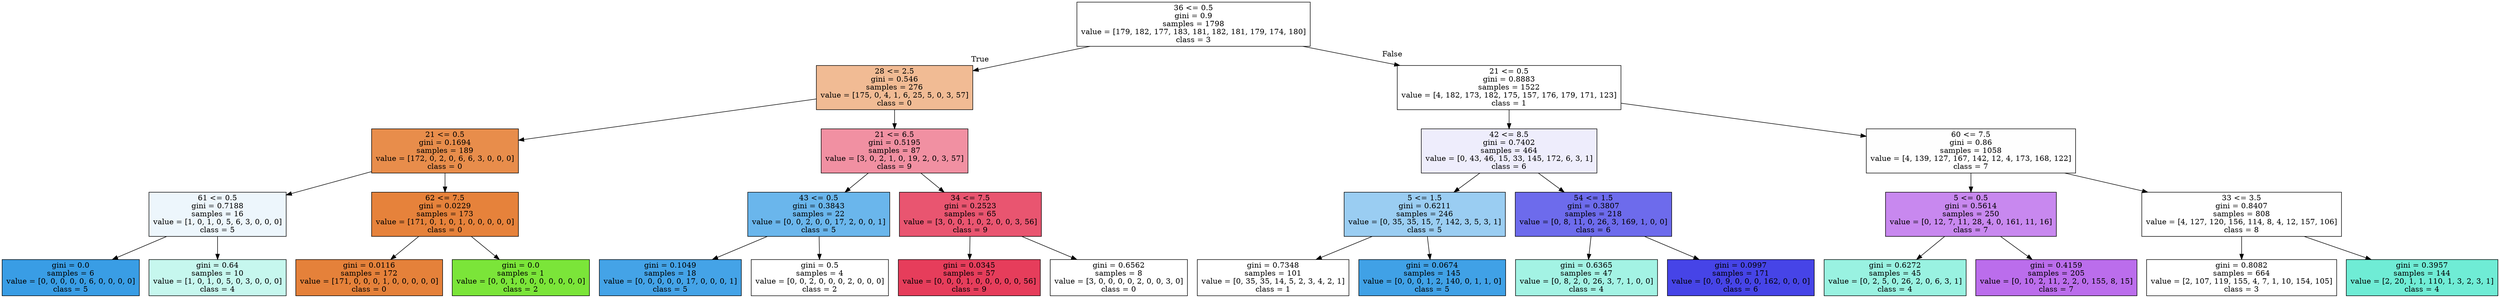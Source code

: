 digraph Tree {
node [shape=box, style="filled", color="black"] ;
graph [ranksep=equally, splines=polyline] ;
0 [label="36 <= 0.5\ngini = 0.9\nsamples = 1798\nvalue = [179, 182, 177, 183, 181, 182, 181, 179, 174, 180]\nclass = 3", fillcolor="#39e55e00"] ;
1 [label="28 <= 2.5\ngini = 0.546\nsamples = 276\nvalue = [175, 0, 4, 1, 6, 25, 5, 0, 3, 57]\nclass = 0", fillcolor="#e5813989"] ;
0 -> 1 [labeldistance=2.5, labelangle=45, headlabel="True"] ;
2 [label="21 <= 0.5\ngini = 0.1694\nsamples = 189\nvalue = [172, 0, 2, 0, 6, 6, 3, 0, 0, 0]\nclass = 0", fillcolor="#e58139e7"] ;
1 -> 2 ;
3 [label="61 <= 0.5\ngini = 0.7188\nsamples = 16\nvalue = [1, 0, 1, 0, 5, 6, 3, 0, 0, 0]\nclass = 5", fillcolor="#399de517"] ;
2 -> 3 ;
4 [label="gini = 0.0\nsamples = 6\nvalue = [0, 0, 0, 0, 0, 6, 0, 0, 0, 0]\nclass = 5", fillcolor="#399de5ff"] ;
3 -> 4 ;
5 [label="gini = 0.64\nsamples = 10\nvalue = [1, 0, 1, 0, 5, 0, 3, 0, 0, 0]\nclass = 4", fillcolor="#39e5c549"] ;
3 -> 5 ;
6 [label="62 <= 7.5\ngini = 0.0229\nsamples = 173\nvalue = [171, 0, 1, 0, 1, 0, 0, 0, 0, 0]\nclass = 0", fillcolor="#e58139fc"] ;
2 -> 6 ;
7 [label="gini = 0.0116\nsamples = 172\nvalue = [171, 0, 0, 0, 1, 0, 0, 0, 0, 0]\nclass = 0", fillcolor="#e58139fe"] ;
6 -> 7 ;
8 [label="gini = 0.0\nsamples = 1\nvalue = [0, 0, 1, 0, 0, 0, 0, 0, 0, 0]\nclass = 2", fillcolor="#7be539ff"] ;
6 -> 8 ;
9 [label="21 <= 6.5\ngini = 0.5195\nsamples = 87\nvalue = [3, 0, 2, 1, 0, 19, 2, 0, 3, 57]\nclass = 9", fillcolor="#e539588e"] ;
1 -> 9 ;
10 [label="43 <= 0.5\ngini = 0.3843\nsamples = 22\nvalue = [0, 0, 2, 0, 0, 17, 2, 0, 0, 1]\nclass = 5", fillcolor="#399de5bf"] ;
9 -> 10 ;
11 [label="gini = 0.1049\nsamples = 18\nvalue = [0, 0, 0, 0, 0, 17, 0, 0, 0, 1]\nclass = 5", fillcolor="#399de5f0"] ;
10 -> 11 ;
12 [label="gini = 0.5\nsamples = 4\nvalue = [0, 0, 2, 0, 0, 0, 2, 0, 0, 0]\nclass = 2", fillcolor="#7be53900"] ;
10 -> 12 ;
13 [label="34 <= 7.5\ngini = 0.2523\nsamples = 65\nvalue = [3, 0, 0, 1, 0, 2, 0, 0, 3, 56]\nclass = 9", fillcolor="#e53958da"] ;
9 -> 13 ;
14 [label="gini = 0.0345\nsamples = 57\nvalue = [0, 0, 0, 1, 0, 0, 0, 0, 0, 56]\nclass = 9", fillcolor="#e53958fa"] ;
13 -> 14 ;
15 [label="gini = 0.6562\nsamples = 8\nvalue = [3, 0, 0, 0, 0, 2, 0, 0, 3, 0]\nclass = 0", fillcolor="#e5813900"] ;
13 -> 15 ;
16 [label="21 <= 0.5\ngini = 0.8883\nsamples = 1522\nvalue = [4, 182, 173, 182, 175, 157, 176, 179, 171, 123]\nclass = 1", fillcolor="#e2e53900"] ;
0 -> 16 [labeldistance=2.5, labelangle=-45, headlabel="False"] ;
17 [label="42 <= 8.5\ngini = 0.7402\nsamples = 464\nvalue = [0, 43, 46, 15, 33, 145, 172, 6, 3, 1]\nclass = 6", fillcolor="#3c39e516"] ;
16 -> 17 ;
18 [label="5 <= 1.5\ngini = 0.6211\nsamples = 246\nvalue = [0, 35, 35, 15, 7, 142, 3, 5, 3, 1]\nclass = 5", fillcolor="#399de581"] ;
17 -> 18 ;
19 [label="gini = 0.7348\nsamples = 101\nvalue = [0, 35, 35, 14, 5, 2, 3, 4, 2, 1]\nclass = 1", fillcolor="#e2e53900"] ;
18 -> 19 ;
20 [label="gini = 0.0674\nsamples = 145\nvalue = [0, 0, 0, 1, 2, 140, 0, 1, 1, 0]\nclass = 5", fillcolor="#399de5f6"] ;
18 -> 20 ;
21 [label="54 <= 1.5\ngini = 0.3807\nsamples = 218\nvalue = [0, 8, 11, 0, 26, 3, 169, 1, 0, 0]\nclass = 6", fillcolor="#3c39e5be"] ;
17 -> 21 ;
22 [label="gini = 0.6365\nsamples = 47\nvalue = [0, 8, 2, 0, 26, 3, 7, 1, 0, 0]\nclass = 4", fillcolor="#39e5c576"] ;
21 -> 22 ;
23 [label="gini = 0.0997\nsamples = 171\nvalue = [0, 0, 9, 0, 0, 0, 162, 0, 0, 0]\nclass = 6", fillcolor="#3c39e5f1"] ;
21 -> 23 ;
24 [label="60 <= 7.5\ngini = 0.86\nsamples = 1058\nvalue = [4, 139, 127, 167, 142, 12, 4, 173, 168, 122]\nclass = 7", fillcolor="#a339e501"] ;
16 -> 24 ;
25 [label="5 <= 0.5\ngini = 0.5614\nsamples = 250\nvalue = [0, 12, 7, 11, 28, 4, 0, 161, 11, 16]\nclass = 7", fillcolor="#a339e599"] ;
24 -> 25 ;
26 [label="gini = 0.6272\nsamples = 45\nvalue = [0, 2, 5, 0, 26, 2, 0, 6, 3, 1]\nclass = 4", fillcolor="#39e5c583"] ;
25 -> 26 ;
27 [label="gini = 0.4159\nsamples = 205\nvalue = [0, 10, 2, 11, 2, 2, 0, 155, 8, 15]\nclass = 7", fillcolor="#a339e5bc"] ;
25 -> 27 ;
28 [label="33 <= 3.5\ngini = 0.8407\nsamples = 808\nvalue = [4, 127, 120, 156, 114, 8, 4, 12, 157, 106]\nclass = 8", fillcolor="#e539c000"] ;
24 -> 28 ;
29 [label="gini = 0.8082\nsamples = 664\nvalue = [2, 107, 119, 155, 4, 7, 1, 10, 154, 105]\nclass = 3", fillcolor="#39e55e00"] ;
28 -> 29 ;
30 [label="gini = 0.3957\nsamples = 144\nvalue = [2, 20, 1, 1, 110, 1, 3, 2, 3, 1]\nclass = 4", fillcolor="#39e5c5b9"] ;
28 -> 30 ;
{rank=same ; 0} ;
{rank=same ; 1; 16} ;
{rank=same ; 2; 9; 17; 24} ;
{rank=same ; 3; 6; 10; 13; 18; 21; 25; 28} ;
{rank=same ; 4; 5; 7; 8; 11; 12; 14; 15; 19; 20; 22; 23; 26; 27; 29; 30} ;
}